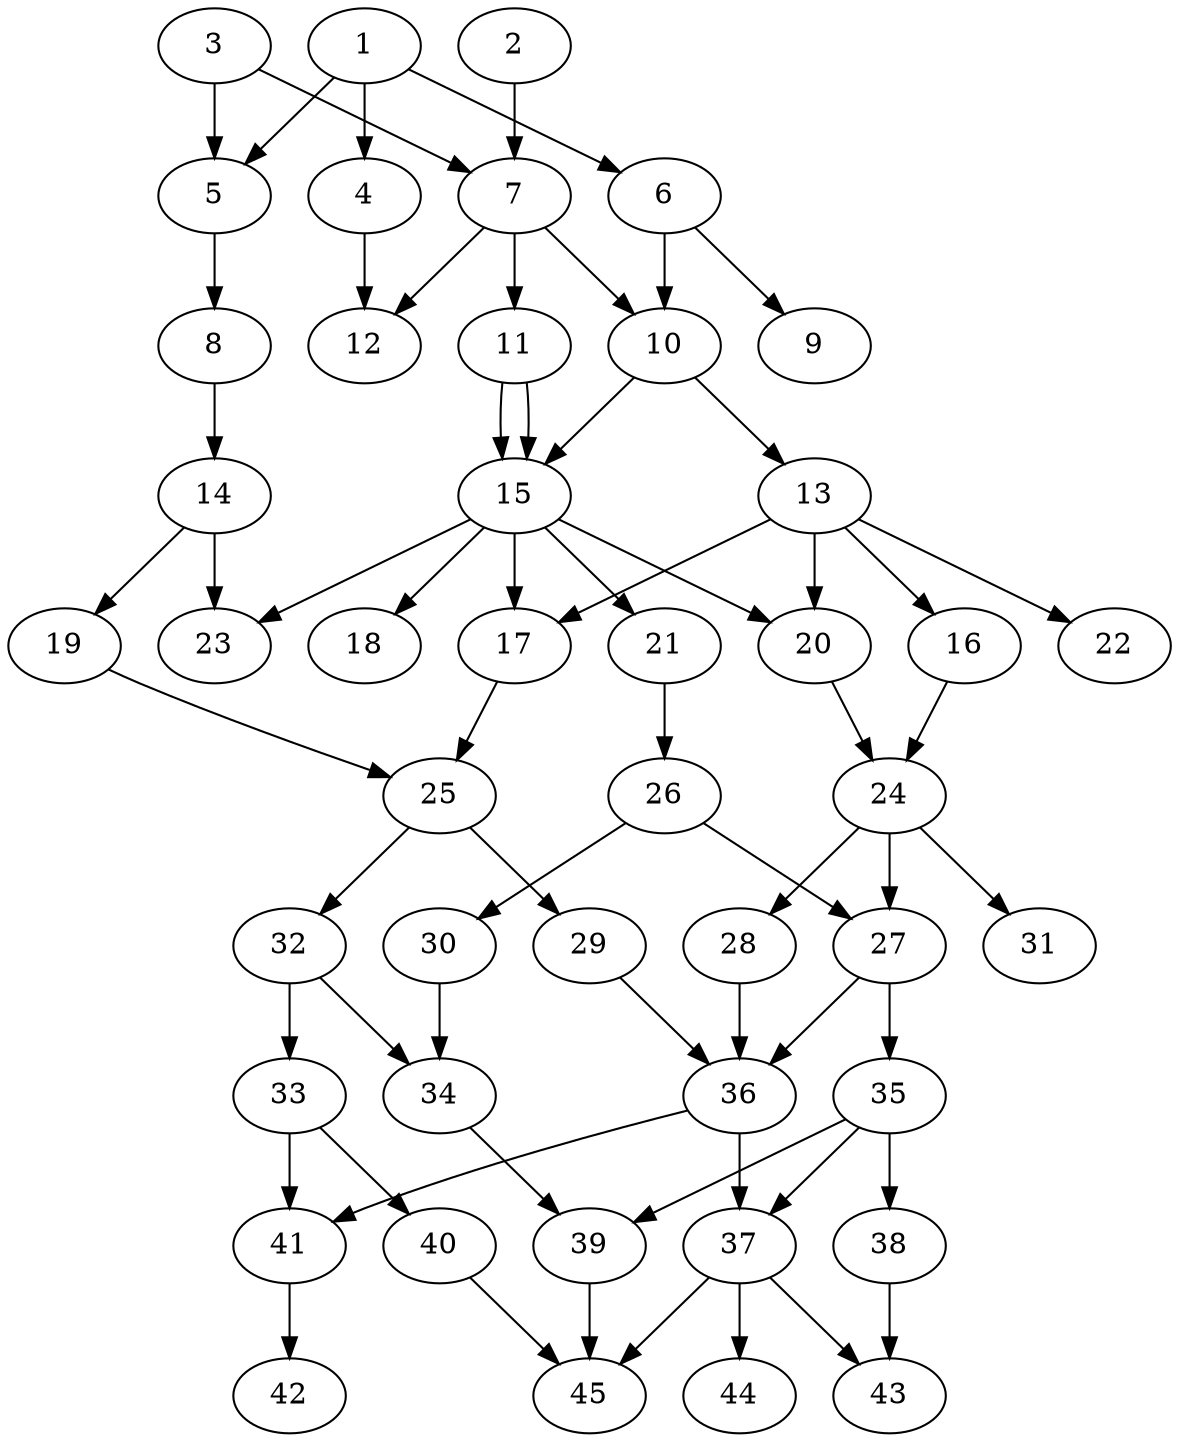 // DAG automatically generated by daggen at Thu Oct  3 14:07:25 2019
// ./daggen --dot -n 45 --ccr 0.4 --fat 0.5 --regular 0.5 --density 0.5 --mindata 5242880 --maxdata 52428800 
digraph G {
  1 [size="20303360", alpha="0.19", expect_size="8121344"] 
  1 -> 4 [size ="8121344"]
  1 -> 5 [size ="8121344"]
  1 -> 6 [size ="8121344"]
  2 [size="96878080", alpha="0.15", expect_size="38751232"] 
  2 -> 7 [size ="38751232"]
  3 [size="37473280", alpha="0.12", expect_size="14989312"] 
  3 -> 5 [size ="14989312"]
  3 -> 7 [size ="14989312"]
  4 [size="19543040", alpha="0.08", expect_size="7817216"] 
  4 -> 12 [size ="7817216"]
  5 [size="46028800", alpha="0.03", expect_size="18411520"] 
  5 -> 8 [size ="18411520"]
  6 [size="75560960", alpha="0.10", expect_size="30224384"] 
  6 -> 9 [size ="30224384"]
  6 -> 10 [size ="30224384"]
  7 [size="65093120", alpha="0.01", expect_size="26037248"] 
  7 -> 10 [size ="26037248"]
  7 -> 11 [size ="26037248"]
  7 -> 12 [size ="26037248"]
  8 [size="70755840", alpha="0.09", expect_size="28302336"] 
  8 -> 14 [size ="28302336"]
  9 [size="86292480", alpha="0.09", expect_size="34516992"] 
  10 [size="36874240", alpha="0.19", expect_size="14749696"] 
  10 -> 13 [size ="14749696"]
  10 -> 15 [size ="14749696"]
  11 [size="93191680", alpha="0.01", expect_size="37276672"] 
  11 -> 15 [size ="37276672"]
  11 -> 15 [size ="37276672"]
  12 [size="89487360", alpha="0.08", expect_size="35794944"] 
  13 [size="59128320", alpha="0.17", expect_size="23651328"] 
  13 -> 16 [size ="23651328"]
  13 -> 17 [size ="23651328"]
  13 -> 20 [size ="23651328"]
  13 -> 22 [size ="23651328"]
  14 [size="13186560", alpha="0.11", expect_size="5274624"] 
  14 -> 19 [size ="5274624"]
  14 -> 23 [size ="5274624"]
  15 [size="58150400", alpha="0.04", expect_size="23260160"] 
  15 -> 17 [size ="23260160"]
  15 -> 18 [size ="23260160"]
  15 -> 20 [size ="23260160"]
  15 -> 21 [size ="23260160"]
  15 -> 23 [size ="23260160"]
  16 [size="75507200", alpha="0.10", expect_size="30202880"] 
  16 -> 24 [size ="30202880"]
  17 [size="14607360", alpha="0.04", expect_size="5842944"] 
  17 -> 25 [size ="5842944"]
  18 [size="20584960", alpha="0.04", expect_size="8233984"] 
  19 [size="71001600", alpha="0.01", expect_size="28400640"] 
  19 -> 25 [size ="28400640"]
  20 [size="126049280", alpha="0.05", expect_size="50419712"] 
  20 -> 24 [size ="50419712"]
  21 [size="117360640", alpha="0.09", expect_size="46944256"] 
  21 -> 26 [size ="46944256"]
  22 [size="123397120", alpha="0.08", expect_size="49358848"] 
  23 [size="52311040", alpha="0.11", expect_size="20924416"] 
  24 [size="37081600", alpha="0.15", expect_size="14832640"] 
  24 -> 27 [size ="14832640"]
  24 -> 28 [size ="14832640"]
  24 -> 31 [size ="14832640"]
  25 [size="104266240", alpha="0.05", expect_size="41706496"] 
  25 -> 29 [size ="41706496"]
  25 -> 32 [size ="41706496"]
  26 [size="130247680", alpha="0.05", expect_size="52099072"] 
  26 -> 27 [size ="52099072"]
  26 -> 30 [size ="52099072"]
  27 [size="70085120", alpha="0.14", expect_size="28034048"] 
  27 -> 35 [size ="28034048"]
  27 -> 36 [size ="28034048"]
  28 [size="93319680", alpha="0.13", expect_size="37327872"] 
  28 -> 36 [size ="37327872"]
  29 [size="118046720", alpha="0.04", expect_size="47218688"] 
  29 -> 36 [size ="47218688"]
  30 [size="125547520", alpha="0.20", expect_size="50219008"] 
  30 -> 34 [size ="50219008"]
  31 [size="35415040", alpha="0.09", expect_size="14166016"] 
  32 [size="90772480", alpha="0.10", expect_size="36308992"] 
  32 -> 33 [size ="36308992"]
  32 -> 34 [size ="36308992"]
  33 [size="21504000", alpha="0.00", expect_size="8601600"] 
  33 -> 40 [size ="8601600"]
  33 -> 41 [size ="8601600"]
  34 [size="87900160", alpha="0.10", expect_size="35160064"] 
  34 -> 39 [size ="35160064"]
  35 [size="60472320", alpha="0.07", expect_size="24188928"] 
  35 -> 37 [size ="24188928"]
  35 -> 38 [size ="24188928"]
  35 -> 39 [size ="24188928"]
  36 [size="90106880", alpha="0.15", expect_size="36042752"] 
  36 -> 37 [size ="36042752"]
  36 -> 41 [size ="36042752"]
  37 [size="121292800", alpha="0.03", expect_size="48517120"] 
  37 -> 43 [size ="48517120"]
  37 -> 44 [size ="48517120"]
  37 -> 45 [size ="48517120"]
  38 [size="88056320", alpha="0.12", expect_size="35222528"] 
  38 -> 43 [size ="35222528"]
  39 [size="48043520", alpha="0.11", expect_size="19217408"] 
  39 -> 45 [size ="19217408"]
  40 [size="74442240", alpha="0.10", expect_size="29776896"] 
  40 -> 45 [size ="29776896"]
  41 [size="73052160", alpha="0.06", expect_size="29220864"] 
  41 -> 42 [size ="29220864"]
  42 [size="123962880", alpha="0.01", expect_size="49585152"] 
  43 [size="67624960", alpha="0.02", expect_size="27049984"] 
  44 [size="68026880", alpha="0.07", expect_size="27210752"] 
  45 [size="125245440", alpha="0.08", expect_size="50098176"] 
}
